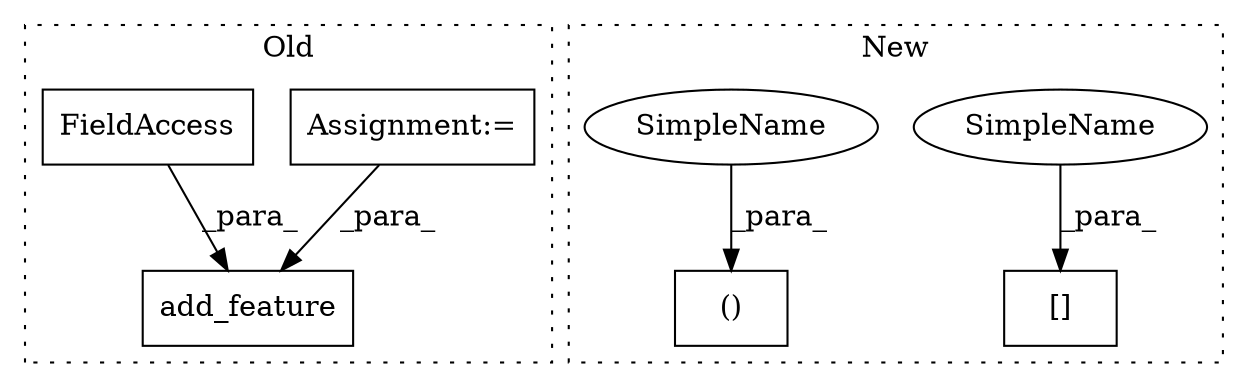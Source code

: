 digraph G {
subgraph cluster0 {
1 [label="add_feature" a="32" s="1929,1987" l="12,1" shape="box"];
3 [label="Assignment:=" a="7" s="1844" l="1" shape="box"];
4 [label="FieldAccess" a="22" s="1941" l="17" shape="box"];
label = "Old";
style="dotted";
}
subgraph cluster1 {
2 [label="()" a="106" s="1623" l="37" shape="box"];
5 [label="[]" a="2" s="1744,1764" l="8,1" shape="box"];
6 [label="SimpleName" a="42" s="1752" l="12" shape="ellipse"];
7 [label="SimpleName" a="42" s="1623" l="12" shape="ellipse"];
label = "New";
style="dotted";
}
3 -> 1 [label="_para_"];
4 -> 1 [label="_para_"];
6 -> 5 [label="_para_"];
7 -> 2 [label="_para_"];
}